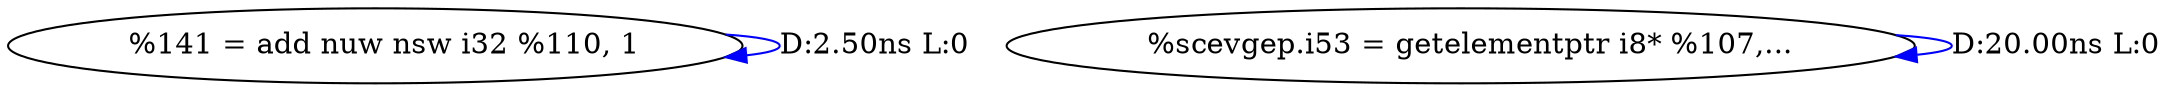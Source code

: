 digraph {
Node0x306e1e0[label="  %141 = add nuw nsw i32 %110, 1"];
Node0x306e1e0 -> Node0x306e1e0[label="D:2.50ns L:0",color=blue];
Node0x306e2c0[label="  %scevgep.i53 = getelementptr i8* %107,..."];
Node0x306e2c0 -> Node0x306e2c0[label="D:20.00ns L:0",color=blue];
}

